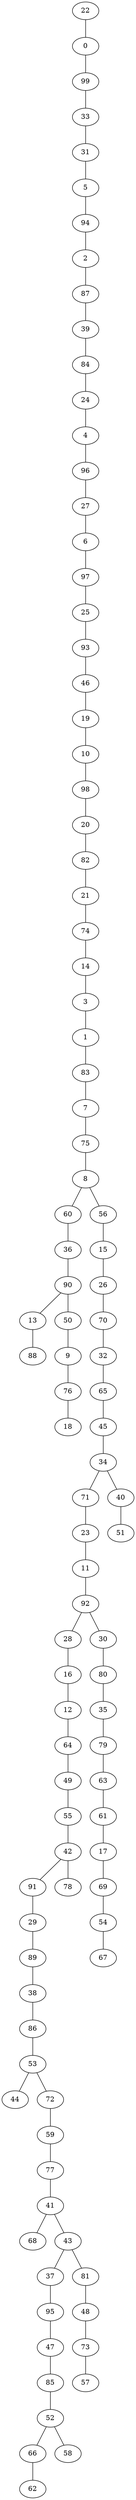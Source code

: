graph Gnr_Geograf_Sim_n100_r30_DFS_R {
22;
0;
99;
33;
31;
5;
94;
2;
87;
39;
84;
24;
4;
96;
27;
6;
97;
25;
93;
46;
19;
10;
98;
20;
82;
21;
74;
14;
3;
1;
83;
7;
75;
8;
60;
36;
90;
13;
88;
50;
9;
76;
18;
56;
15;
26;
70;
32;
65;
45;
34;
71;
23;
11;
92;
28;
16;
12;
64;
49;
55;
42;
91;
29;
89;
38;
86;
53;
44;
72;
59;
77;
41;
68;
43;
37;
95;
47;
85;
52;
66;
62;
58;
81;
48;
73;
57;
78;
30;
80;
35;
79;
63;
61;
17;
69;
54;
67;
40;
51;
22 -- 0;
0 -- 99;
99 -- 33;
33 -- 31;
31 -- 5;
5 -- 94;
94 -- 2;
2 -- 87;
87 -- 39;
39 -- 84;
84 -- 24;
24 -- 4;
4 -- 96;
96 -- 27;
27 -- 6;
6 -- 97;
97 -- 25;
25 -- 93;
93 -- 46;
46 -- 19;
19 -- 10;
10 -- 98;
98 -- 20;
20 -- 82;
82 -- 21;
21 -- 74;
74 -- 14;
14 -- 3;
3 -- 1;
1 -- 83;
83 -- 7;
7 -- 75;
75 -- 8;
8 -- 60;
60 -- 36;
36 -- 90;
90 -- 13;
13 -- 88;
90 -- 50;
50 -- 9;
9 -- 76;
76 -- 18;
8 -- 56;
56 -- 15;
15 -- 26;
26 -- 70;
70 -- 32;
32 -- 65;
65 -- 45;
45 -- 34;
34 -- 71;
71 -- 23;
23 -- 11;
11 -- 92;
92 -- 28;
28 -- 16;
16 -- 12;
12 -- 64;
64 -- 49;
49 -- 55;
55 -- 42;
42 -- 91;
91 -- 29;
29 -- 89;
89 -- 38;
38 -- 86;
86 -- 53;
53 -- 44;
53 -- 72;
72 -- 59;
59 -- 77;
77 -- 41;
41 -- 68;
41 -- 43;
43 -- 37;
37 -- 95;
95 -- 47;
47 -- 85;
85 -- 52;
52 -- 66;
66 -- 62;
52 -- 58;
43 -- 81;
81 -- 48;
48 -- 73;
73 -- 57;
42 -- 78;
92 -- 30;
30 -- 80;
80 -- 35;
35 -- 79;
79 -- 63;
63 -- 61;
61 -- 17;
17 -- 69;
69 -- 54;
54 -- 67;
34 -- 40;
40 -- 51;
}